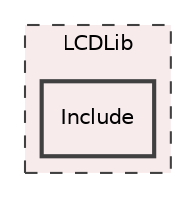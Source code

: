 digraph "LCDLib/Include"
{
 // LATEX_PDF_SIZE
  edge [fontname="Helvetica",fontsize="10",labelfontname="Helvetica",labelfontsize="10"];
  node [fontname="Helvetica",fontsize="10",shape=record];
  compound=true
  subgraph clusterdir_02de365e572d7e73aaf164675e97f837 {
    graph [ bgcolor="#f8ebec", pencolor="grey25", style="filled,dashed,", label="LCDLib", fontname="Helvetica", fontsize="10", URL="dir_02de365e572d7e73aaf164675e97f837.html"]
  dir_7323141c4cd4ed205781da7bd370df61 [shape=box, label="Include", style="filled,bold,", fillcolor="#f8ebec", color="grey25", URL="dir_7323141c4cd4ed205781da7bd370df61.html"];
  }
}
